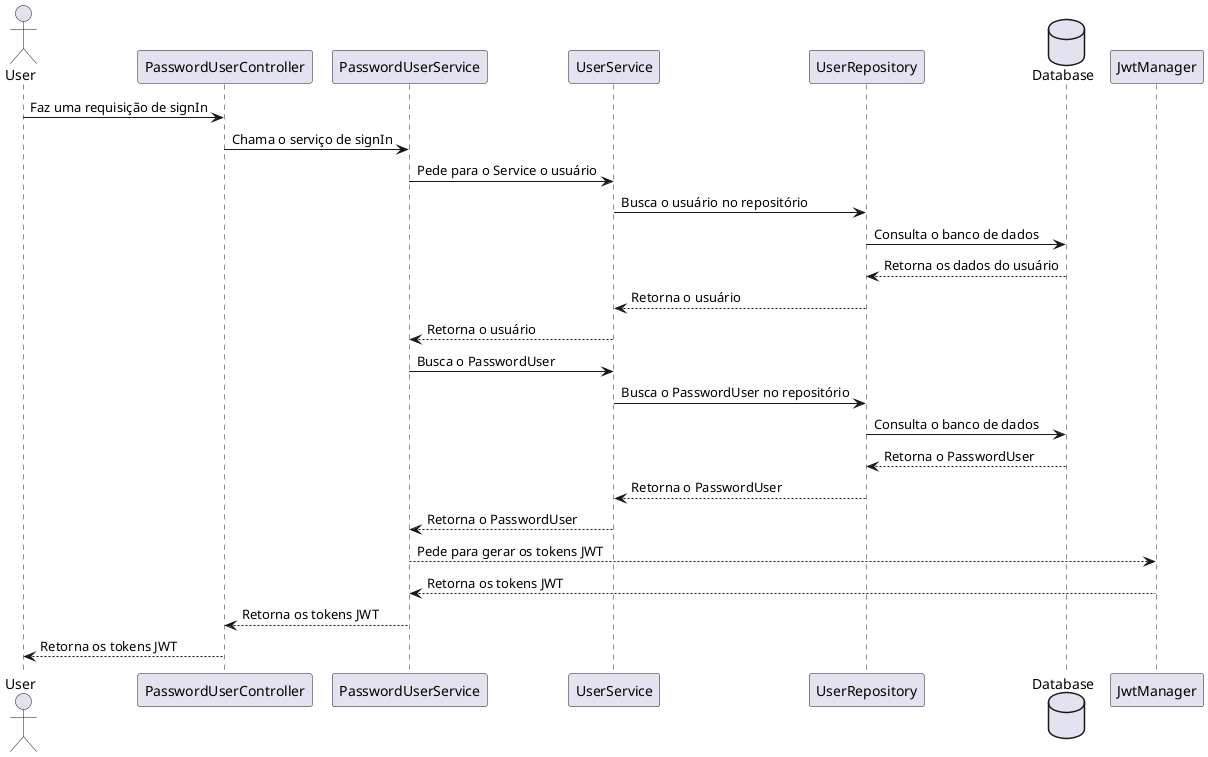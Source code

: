 @startuml Gamix-SignIn
actor User
participant Controller as "PasswordUserController"
participant PasswordService as "PasswordUserService"
participant Service as "UserService"
participant Repository as "UserRepository"
database Database as DB
participant JwtManager as "JwtManager"

User -> Controller: Faz uma requisição de signIn
Controller -> PasswordService: Chama o serviço de signIn
PasswordService -> Service: Pede para o Service o usuário
Service -> Repository: Busca o usuário no repositório
Repository -> DB: Consulta o banco de dados
DB --> Repository: Retorna os dados do usuário
Repository --> Service: Retorna o usuário
Service --> PasswordService: Retorna o usuário
PasswordService -> Service: Busca o PasswordUser
Service -> Repository: Busca o PasswordUser no repositório
Repository -> DB: Consulta o banco de dados
DB --> Repository: Retorna o PasswordUser
Repository --> Service: Retorna o PasswordUser
Service --> PasswordService: Retorna o PasswordUser
PasswordService --> JwtManager: Pede para gerar os tokens JWT
JwtManager --> PasswordService: Retorna os tokens JWT
PasswordService --> Controller: Retorna os tokens JWT
Controller --> User: Retorna os tokens JWT
@enduml
